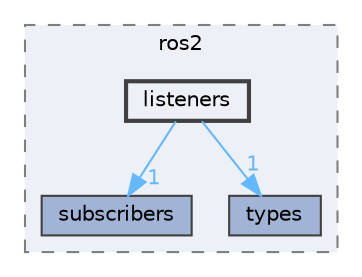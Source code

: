 digraph "listeners"
{
 // INTERACTIVE_SVG=YES
 // LATEX_PDF_SIZE
  bgcolor="transparent";
  edge [fontname=Helvetica,fontsize=10,labelfontname=Helvetica,labelfontsize=10];
  node [fontname=Helvetica,fontsize=10,shape=box,height=0.2,width=0.4];
  compound=true
  subgraph clusterdir_087ce8304d10c4897e4acbeac1a6fcc8 {
    graph [ bgcolor="#edf0f7", pencolor="grey50", label="ros2", fontname=Helvetica,fontsize=10 style="filled,dashed", URL="dir_087ce8304d10c4897e4acbeac1a6fcc8.html",tooltip=""]
  dir_37fec08f03daa57e0d7b77a86e539548 [label="subscribers", fillcolor="#a2b4d6", color="grey25", style="filled", URL="dir_37fec08f03daa57e0d7b77a86e539548.html",tooltip=""];
  dir_4ea2d91c13d1361ac1a1dbc78466282d [label="types", fillcolor="#a2b4d6", color="grey25", style="filled", URL="dir_4ea2d91c13d1361ac1a1dbc78466282d.html",tooltip=""];
  dir_0db64db9ad9f5f4669df17e5e47c971b [label="listeners", fillcolor="#edf0f7", color="grey25", style="filled,bold", URL="dir_0db64db9ad9f5f4669df17e5e47c971b.html",tooltip=""];
  }
  dir_0db64db9ad9f5f4669df17e5e47c971b->dir_37fec08f03daa57e0d7b77a86e539548 [headlabel="1", labeldistance=1.5 headhref="dir_000022_000058.html" href="dir_000022_000058.html" color="steelblue1" fontcolor="steelblue1"];
  dir_0db64db9ad9f5f4669df17e5e47c971b->dir_4ea2d91c13d1361ac1a1dbc78466282d [headlabel="1", labeldistance=1.5 headhref="dir_000022_000065.html" href="dir_000022_000065.html" color="steelblue1" fontcolor="steelblue1"];
}
